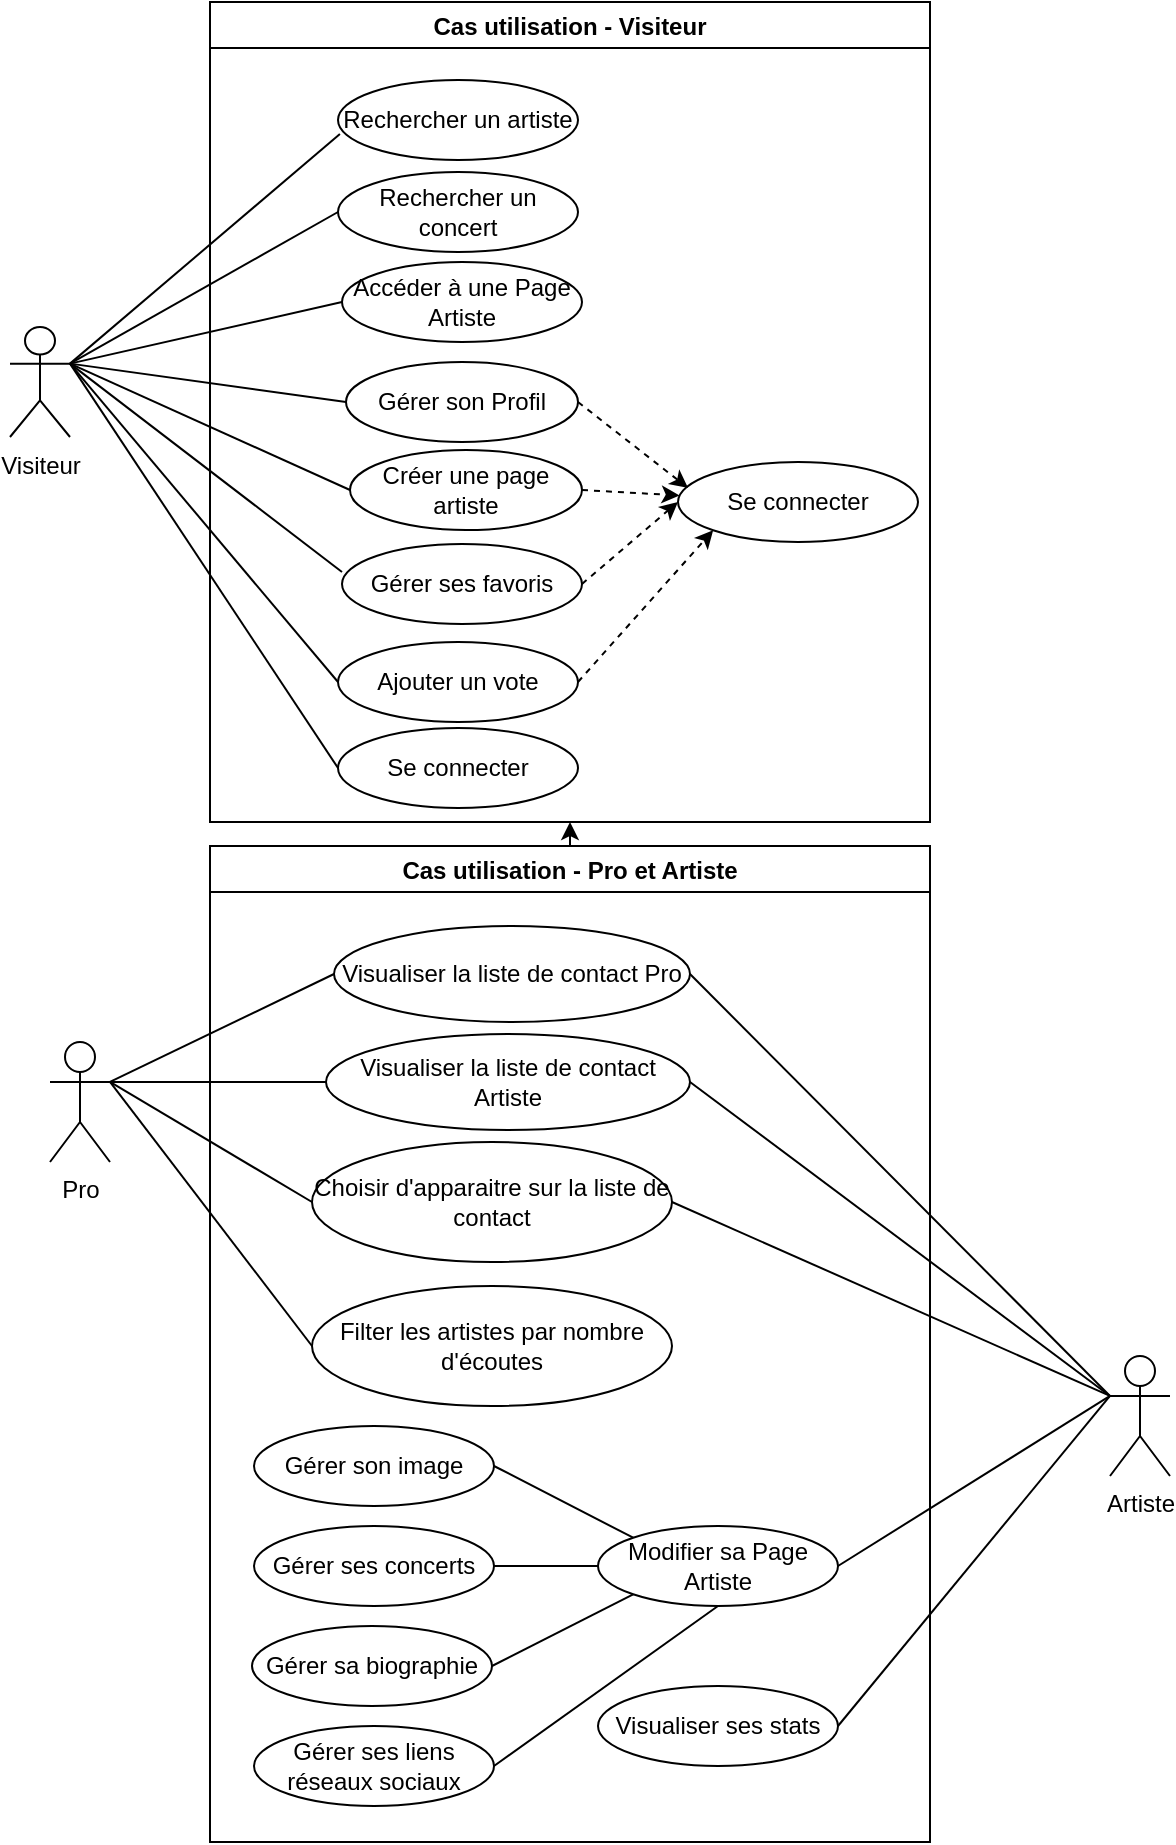 <mxfile version="16.5.1" type="device"><diagram id="0gJoJF1syZIJq2sYyarv" name="Page-1"><mxGraphModel dx="946" dy="672" grid="1" gridSize="10" guides="1" tooltips="1" connect="1" arrows="1" fold="1" page="1" pageScale="1" pageWidth="827" pageHeight="1169" math="0" shadow="0"><root><mxCell id="0"/><mxCell id="1" parent="0"/><mxCell id="32BOOsJMIFd5g4cBoluw-26" style="edgeStyle=none;rounded=0;orthogonalLoop=1;jettySize=auto;html=1;exitX=1;exitY=0.333;exitDx=0;exitDy=0;exitPerimeter=0;entryX=0.008;entryY=0.675;entryDx=0;entryDy=0;entryPerimeter=0;elbow=vertical;endArrow=none;endFill=0;" parent="1" source="32BOOsJMIFd5g4cBoluw-1" target="32BOOsJMIFd5g4cBoluw-23" edge="1"><mxGeometry relative="1" as="geometry"/></mxCell><mxCell id="32BOOsJMIFd5g4cBoluw-27" style="edgeStyle=none;rounded=0;orthogonalLoop=1;jettySize=auto;html=1;exitX=1;exitY=0.333;exitDx=0;exitDy=0;exitPerimeter=0;entryX=0;entryY=0.5;entryDx=0;entryDy=0;elbow=vertical;endArrow=none;endFill=0;" parent="1" source="32BOOsJMIFd5g4cBoluw-1" target="32BOOsJMIFd5g4cBoluw-6" edge="1"><mxGeometry relative="1" as="geometry"/></mxCell><mxCell id="32BOOsJMIFd5g4cBoluw-28" style="edgeStyle=none;rounded=0;orthogonalLoop=1;jettySize=auto;html=1;exitX=1;exitY=0.333;exitDx=0;exitDy=0;exitPerimeter=0;entryX=0;entryY=0.5;entryDx=0;entryDy=0;elbow=vertical;endArrow=none;endFill=0;" parent="1" source="32BOOsJMIFd5g4cBoluw-1" target="32BOOsJMIFd5g4cBoluw-10" edge="1"><mxGeometry relative="1" as="geometry"/></mxCell><mxCell id="32BOOsJMIFd5g4cBoluw-29" value="&lt;br&gt;" style="edgeStyle=none;rounded=0;orthogonalLoop=1;jettySize=auto;html=1;exitX=1;exitY=0.333;exitDx=0;exitDy=0;exitPerimeter=0;entryX=0;entryY=0.35;entryDx=0;entryDy=0;entryPerimeter=0;elbow=vertical;endArrow=none;endFill=0;" parent="1" source="32BOOsJMIFd5g4cBoluw-1" target="32BOOsJMIFd5g4cBoluw-11" edge="1"><mxGeometry relative="1" as="geometry"/></mxCell><mxCell id="32BOOsJMIFd5g4cBoluw-30" style="edgeStyle=none;rounded=0;orthogonalLoop=1;jettySize=auto;html=1;exitX=1;exitY=0.333;exitDx=0;exitDy=0;exitPerimeter=0;entryX=0;entryY=0.5;entryDx=0;entryDy=0;elbow=vertical;endArrow=none;endFill=0;" parent="1" source="32BOOsJMIFd5g4cBoluw-1" target="32BOOsJMIFd5g4cBoluw-12" edge="1"><mxGeometry relative="1" as="geometry"/></mxCell><mxCell id="32BOOsJMIFd5g4cBoluw-1" value="Visiteur" style="shape=umlActor;verticalLabelPosition=bottom;verticalAlign=top;html=1;outlineConnect=0;" parent="1" vertex="1"><mxGeometry x="60" y="192.5" width="30" height="55" as="geometry"/></mxCell><mxCell id="32BOOsJMIFd5g4cBoluw-4" value="Cas utilisation - Visiteur" style="swimlane;" parent="1" vertex="1"><mxGeometry x="160" y="30" width="360" height="410" as="geometry"/></mxCell><mxCell id="32BOOsJMIFd5g4cBoluw-6" value="Accéder à une Page Artiste" style="ellipse;whiteSpace=wrap;html=1;" parent="32BOOsJMIFd5g4cBoluw-4" vertex="1"><mxGeometry x="66" y="130" width="120" height="40" as="geometry"/></mxCell><mxCell id="32BOOsJMIFd5g4cBoluw-10" value="Gérer son Profil" style="ellipse;whiteSpace=wrap;html=1;" parent="32BOOsJMIFd5g4cBoluw-4" vertex="1"><mxGeometry x="68" y="180" width="116" height="40" as="geometry"/></mxCell><mxCell id="32BOOsJMIFd5g4cBoluw-11" value="Gérer ses favoris" style="ellipse;whiteSpace=wrap;html=1;" parent="32BOOsJMIFd5g4cBoluw-4" vertex="1"><mxGeometry x="66" y="271" width="120" height="40" as="geometry"/></mxCell><mxCell id="32BOOsJMIFd5g4cBoluw-60" style="edgeStyle=none;rounded=0;orthogonalLoop=1;jettySize=auto;html=1;exitX=1;exitY=0.5;exitDx=0;exitDy=0;entryX=0;entryY=1;entryDx=0;entryDy=0;dashed=1;endArrow=classic;endFill=1;elbow=vertical;" parent="32BOOsJMIFd5g4cBoluw-4" source="32BOOsJMIFd5g4cBoluw-12" target="32BOOsJMIFd5g4cBoluw-57" edge="1"><mxGeometry relative="1" as="geometry"/></mxCell><mxCell id="32BOOsJMIFd5g4cBoluw-12" value="Ajouter un vote" style="ellipse;whiteSpace=wrap;html=1;" parent="32BOOsJMIFd5g4cBoluw-4" vertex="1"><mxGeometry x="64" y="320" width="120" height="40" as="geometry"/></mxCell><mxCell id="32BOOsJMIFd5g4cBoluw-23" value="Rechercher un artiste" style="ellipse;whiteSpace=wrap;html=1;" parent="32BOOsJMIFd5g4cBoluw-4" vertex="1"><mxGeometry x="64" y="39" width="120" height="40" as="geometry"/></mxCell><mxCell id="32BOOsJMIFd5g4cBoluw-57" value="Se connecter" style="ellipse;whiteSpace=wrap;html=1;" parent="32BOOsJMIFd5g4cBoluw-4" vertex="1"><mxGeometry x="234" y="230" width="120" height="40" as="geometry"/></mxCell><mxCell id="32BOOsJMIFd5g4cBoluw-58" style="rounded=0;orthogonalLoop=1;jettySize=auto;html=1;exitX=1;exitY=0.5;exitDx=0;exitDy=0;dashed=1;elbow=vertical;entryX=0.042;entryY=0.325;entryDx=0;entryDy=0;entryPerimeter=0;" parent="32BOOsJMIFd5g4cBoluw-4" source="32BOOsJMIFd5g4cBoluw-10" target="32BOOsJMIFd5g4cBoluw-57" edge="1"><mxGeometry relative="1" as="geometry"><mxPoint x="240" y="210" as="targetPoint"/><mxPoint x="180" y="160" as="sourcePoint"/></mxGeometry></mxCell><mxCell id="32BOOsJMIFd5g4cBoluw-61" value="Se connecter" style="ellipse;whiteSpace=wrap;html=1;" parent="32BOOsJMIFd5g4cBoluw-4" vertex="1"><mxGeometry x="64" y="363" width="120" height="40" as="geometry"/></mxCell><mxCell id="JTEEYOqDUxc59lq9Li8A-1" value="Rechercher un concert" style="ellipse;whiteSpace=wrap;html=1;" parent="32BOOsJMIFd5g4cBoluw-4" vertex="1"><mxGeometry x="64" y="85" width="120" height="40" as="geometry"/></mxCell><mxCell id="32BOOsJMIFd5g4cBoluw-59" style="edgeStyle=none;rounded=0;orthogonalLoop=1;jettySize=auto;html=1;exitX=1;exitY=0.5;exitDx=0;exitDy=0;endArrow=classic;endFill=1;elbow=vertical;dashed=1;entryX=0;entryY=0.5;entryDx=0;entryDy=0;" parent="32BOOsJMIFd5g4cBoluw-4" source="32BOOsJMIFd5g4cBoluw-11" target="32BOOsJMIFd5g4cBoluw-57" edge="1"><mxGeometry relative="1" as="geometry"><mxPoint x="230" y="250" as="targetPoint"/></mxGeometry></mxCell><mxCell id="NGSJ6VPUcCBFO2y1gG6y-1" value="Créer une page artiste" style="ellipse;whiteSpace=wrap;html=1;" parent="32BOOsJMIFd5g4cBoluw-4" vertex="1"><mxGeometry x="70" y="224" width="116" height="40" as="geometry"/></mxCell><mxCell id="NGSJ6VPUcCBFO2y1gG6y-2" style="rounded=0;orthogonalLoop=1;jettySize=auto;html=1;exitX=1;exitY=0.5;exitDx=0;exitDy=0;dashed=1;elbow=vertical;" parent="32BOOsJMIFd5g4cBoluw-4" source="NGSJ6VPUcCBFO2y1gG6y-1" target="32BOOsJMIFd5g4cBoluw-57" edge="1"><mxGeometry relative="1" as="geometry"><mxPoint x="230" y="253" as="targetPoint"/><mxPoint x="194" y="210" as="sourcePoint"/></mxGeometry></mxCell><mxCell id="32BOOsJMIFd5g4cBoluw-34" style="edgeStyle=none;rounded=0;orthogonalLoop=1;jettySize=auto;html=1;exitX=0;exitY=0.333;exitDx=0;exitDy=0;exitPerimeter=0;entryX=1;entryY=0.5;entryDx=0;entryDy=0;elbow=vertical;endArrow=none;endFill=0;" parent="1" source="32BOOsJMIFd5g4cBoluw-41" target="32BOOsJMIFd5g4cBoluw-143" edge="1"><mxGeometry relative="1" as="geometry"><mxPoint x="210.96" y="917" as="targetPoint"/></mxGeometry></mxCell><mxCell id="JTEEYOqDUxc59lq9Li8A-25" style="rounded=0;orthogonalLoop=1;jettySize=auto;html=1;exitX=0;exitY=0.333;exitDx=0;exitDy=0;exitPerimeter=0;entryX=1;entryY=0.5;entryDx=0;entryDy=0;endArrow=none;endFill=0;" parent="1" source="32BOOsJMIFd5g4cBoluw-41" target="32BOOsJMIFd5g4cBoluw-148" edge="1"><mxGeometry relative="1" as="geometry"/></mxCell><mxCell id="32BOOsJMIFd5g4cBoluw-41" value="Artiste" style="shape=umlActor;verticalLabelPosition=bottom;verticalAlign=top;html=1;outlineConnect=0;" parent="1" vertex="1"><mxGeometry x="610" y="707" width="30" height="60" as="geometry"/></mxCell><mxCell id="32BOOsJMIFd5g4cBoluw-62" style="edgeStyle=none;rounded=0;orthogonalLoop=1;jettySize=auto;html=1;exitX=1;exitY=0.333;exitDx=0;exitDy=0;exitPerimeter=0;entryX=0;entryY=0.5;entryDx=0;entryDy=0;elbow=vertical;endArrow=none;endFill=0;" parent="1" source="32BOOsJMIFd5g4cBoluw-1" target="32BOOsJMIFd5g4cBoluw-61" edge="1"><mxGeometry relative="1" as="geometry"><mxPoint x="100" y="275" as="sourcePoint"/><mxPoint x="250" y="350" as="targetPoint"/></mxGeometry></mxCell><mxCell id="32BOOsJMIFd5g4cBoluw-132" style="edgeStyle=none;rounded=0;orthogonalLoop=1;jettySize=auto;html=1;exitX=1;exitY=0.333;exitDx=0;exitDy=0;exitPerimeter=0;entryX=0;entryY=0.5;entryDx=0;entryDy=0;endArrow=none;endFill=0;elbow=vertical;" parent="1" source="32BOOsJMIFd5g4cBoluw-86" target="32BOOsJMIFd5g4cBoluw-131" edge="1"><mxGeometry relative="1" as="geometry"/></mxCell><mxCell id="32BOOsJMIFd5g4cBoluw-136" style="edgeStyle=none;rounded=0;orthogonalLoop=1;jettySize=auto;html=1;exitX=1;exitY=0.333;exitDx=0;exitDy=0;exitPerimeter=0;entryX=0;entryY=0.5;entryDx=0;entryDy=0;endArrow=none;endFill=0;elbow=vertical;" parent="1" source="32BOOsJMIFd5g4cBoluw-86" target="32BOOsJMIFd5g4cBoluw-130" edge="1"><mxGeometry relative="1" as="geometry"/></mxCell><mxCell id="32BOOsJMIFd5g4cBoluw-144" style="edgeStyle=none;rounded=0;orthogonalLoop=1;jettySize=auto;html=1;exitX=1;exitY=0.333;exitDx=0;exitDy=0;exitPerimeter=0;entryX=0;entryY=0.5;entryDx=0;entryDy=0;endArrow=none;endFill=0;elbow=vertical;" parent="1" source="32BOOsJMIFd5g4cBoluw-86" target="32BOOsJMIFd5g4cBoluw-143" edge="1"><mxGeometry relative="1" as="geometry"/></mxCell><mxCell id="32BOOsJMIFd5g4cBoluw-86" value="Pro" style="shape=umlActor;verticalLabelPosition=bottom;verticalAlign=top;html=1;outlineConnect=0;" parent="1" vertex="1"><mxGeometry x="80" y="550" width="30" height="60" as="geometry"/></mxCell><mxCell id="JTEEYOqDUxc59lq9Li8A-34" style="edgeStyle=none;rounded=0;orthogonalLoop=1;jettySize=auto;html=1;exitX=0.5;exitY=0;exitDx=0;exitDy=0;entryX=0.5;entryY=1;entryDx=0;entryDy=0;endArrow=classic;endFill=1;" parent="1" source="32BOOsJMIFd5g4cBoluw-87" target="32BOOsJMIFd5g4cBoluw-4" edge="1"><mxGeometry relative="1" as="geometry"/></mxCell><mxCell id="32BOOsJMIFd5g4cBoluw-87" value="Cas utilisation - Pro et Artiste" style="swimlane;" parent="1" vertex="1"><mxGeometry x="160" y="452" width="360" height="498" as="geometry"/></mxCell><mxCell id="32BOOsJMIFd5g4cBoluw-130" value="Choisir d'apparaitre sur la liste de contact" style="ellipse;whiteSpace=wrap;html=1;" parent="32BOOsJMIFd5g4cBoluw-87" vertex="1"><mxGeometry x="51" y="148" width="180" height="60" as="geometry"/></mxCell><mxCell id="32BOOsJMIFd5g4cBoluw-131" value="Visualiser la liste de contact Pro" style="ellipse;whiteSpace=wrap;html=1;" parent="32BOOsJMIFd5g4cBoluw-87" vertex="1"><mxGeometry x="62" y="40" width="178" height="48" as="geometry"/></mxCell><mxCell id="32BOOsJMIFd5g4cBoluw-143" value="Visualiser la liste de contact Artiste" style="ellipse;whiteSpace=wrap;html=1;" parent="32BOOsJMIFd5g4cBoluw-87" vertex="1"><mxGeometry x="58" y="94" width="182" height="48" as="geometry"/></mxCell><mxCell id="JTEEYOqDUxc59lq9Li8A-8" value="Filter les artistes par nombre d'écoutes" style="ellipse;whiteSpace=wrap;html=1;" parent="32BOOsJMIFd5g4cBoluw-87" vertex="1"><mxGeometry x="51" y="220" width="180" height="60" as="geometry"/></mxCell><mxCell id="32BOOsJMIFd5g4cBoluw-44" value="Modifier sa Page Artiste" style="ellipse;whiteSpace=wrap;html=1;" parent="32BOOsJMIFd5g4cBoluw-87" vertex="1"><mxGeometry x="194" y="340" width="120" height="40" as="geometry"/></mxCell><mxCell id="JTEEYOqDUxc59lq9Li8A-26" style="edgeStyle=none;rounded=0;orthogonalLoop=1;jettySize=auto;html=1;exitX=1;exitY=0.5;exitDx=0;exitDy=0;entryX=0;entryY=0;entryDx=0;entryDy=0;endArrow=none;endFill=0;" parent="32BOOsJMIFd5g4cBoluw-87" source="32BOOsJMIFd5g4cBoluw-48" target="32BOOsJMIFd5g4cBoluw-44" edge="1"><mxGeometry relative="1" as="geometry"/></mxCell><mxCell id="32BOOsJMIFd5g4cBoluw-48" value="Gérer son image" style="ellipse;whiteSpace=wrap;html=1;" parent="32BOOsJMIFd5g4cBoluw-87" vertex="1"><mxGeometry x="22" y="290" width="120" height="40" as="geometry"/></mxCell><mxCell id="JTEEYOqDUxc59lq9Li8A-27" style="edgeStyle=none;rounded=0;orthogonalLoop=1;jettySize=auto;html=1;exitX=1;exitY=0.5;exitDx=0;exitDy=0;entryX=0;entryY=0.5;entryDx=0;entryDy=0;endArrow=none;endFill=0;" parent="32BOOsJMIFd5g4cBoluw-87" source="32BOOsJMIFd5g4cBoluw-50" target="32BOOsJMIFd5g4cBoluw-44" edge="1"><mxGeometry relative="1" as="geometry"/></mxCell><mxCell id="32BOOsJMIFd5g4cBoluw-50" value="Gérer ses concerts" style="ellipse;whiteSpace=wrap;html=1;" parent="32BOOsJMIFd5g4cBoluw-87" vertex="1"><mxGeometry x="22" y="340" width="120" height="40" as="geometry"/></mxCell><mxCell id="JTEEYOqDUxc59lq9Li8A-28" style="edgeStyle=none;rounded=0;orthogonalLoop=1;jettySize=auto;html=1;exitX=1;exitY=0.5;exitDx=0;exitDy=0;entryX=0;entryY=1;entryDx=0;entryDy=0;endArrow=none;endFill=0;" parent="32BOOsJMIFd5g4cBoluw-87" source="32BOOsJMIFd5g4cBoluw-52" target="32BOOsJMIFd5g4cBoluw-44" edge="1"><mxGeometry relative="1" as="geometry"/></mxCell><mxCell id="32BOOsJMIFd5g4cBoluw-52" value="Gérer sa biographie" style="ellipse;whiteSpace=wrap;html=1;" parent="32BOOsJMIFd5g4cBoluw-87" vertex="1"><mxGeometry x="21" y="390" width="120" height="40" as="geometry"/></mxCell><mxCell id="JTEEYOqDUxc59lq9Li8A-29" style="edgeStyle=none;rounded=0;orthogonalLoop=1;jettySize=auto;html=1;exitX=1;exitY=0.5;exitDx=0;exitDy=0;entryX=0.5;entryY=1;entryDx=0;entryDy=0;endArrow=none;endFill=0;" parent="32BOOsJMIFd5g4cBoluw-87" source="32BOOsJMIFd5g4cBoluw-54" target="32BOOsJMIFd5g4cBoluw-44" edge="1"><mxGeometry relative="1" as="geometry"/></mxCell><mxCell id="32BOOsJMIFd5g4cBoluw-54" value="Gérer ses liens réseaux sociaux" style="ellipse;whiteSpace=wrap;html=1;" parent="32BOOsJMIFd5g4cBoluw-87" vertex="1"><mxGeometry x="22" y="440" width="120" height="40" as="geometry"/></mxCell><mxCell id="32BOOsJMIFd5g4cBoluw-148" value="Visualiser ses stats" style="ellipse;whiteSpace=wrap;html=1;" parent="32BOOsJMIFd5g4cBoluw-87" vertex="1"><mxGeometry x="194" y="420" width="120" height="40" as="geometry"/></mxCell><mxCell id="32BOOsJMIFd5g4cBoluw-105" style="edgeStyle=none;rounded=0;orthogonalLoop=1;jettySize=auto;html=1;exitX=0;exitY=0.333;exitDx=0;exitDy=0;exitPerimeter=0;elbow=vertical;endArrow=none;endFill=0;entryX=1;entryY=0.5;entryDx=0;entryDy=0;" parent="1" source="32BOOsJMIFd5g4cBoluw-41" target="32BOOsJMIFd5g4cBoluw-131" edge="1"><mxGeometry relative="1" as="geometry"><mxPoint x="130" y="1515" as="sourcePoint"/><mxPoint x="210" y="700" as="targetPoint"/></mxGeometry></mxCell><mxCell id="JTEEYOqDUxc59lq9Li8A-2" style="edgeStyle=none;rounded=0;orthogonalLoop=1;jettySize=auto;html=1;exitX=1;exitY=0.333;exitDx=0;exitDy=0;exitPerimeter=0;entryX=0;entryY=0.5;entryDx=0;entryDy=0;elbow=vertical;endArrow=none;endFill=0;" parent="1" source="32BOOsJMIFd5g4cBoluw-1" target="JTEEYOqDUxc59lq9Li8A-1" edge="1"><mxGeometry relative="1" as="geometry"><mxPoint x="100" y="275.833" as="sourcePoint"/><mxPoint x="254.96" y="137" as="targetPoint"/></mxGeometry></mxCell><mxCell id="JTEEYOqDUxc59lq9Li8A-9" style="edgeStyle=none;rounded=0;orthogonalLoop=1;jettySize=auto;html=1;exitX=1;exitY=0.333;exitDx=0;exitDy=0;exitPerimeter=0;entryX=0;entryY=0.5;entryDx=0;entryDy=0;endArrow=none;endFill=0;elbow=vertical;" parent="1" source="32BOOsJMIFd5g4cBoluw-86" target="JTEEYOqDUxc59lq9Li8A-8" edge="1"><mxGeometry relative="1" as="geometry"><mxPoint x="120" y="598" as="sourcePoint"/><mxPoint x="226" y="658" as="targetPoint"/></mxGeometry></mxCell><mxCell id="JTEEYOqDUxc59lq9Li8A-22" style="edgeStyle=none;rounded=0;orthogonalLoop=1;jettySize=auto;html=1;exitX=0;exitY=0.333;exitDx=0;exitDy=0;exitPerimeter=0;entryX=1;entryY=0.5;entryDx=0;entryDy=0;elbow=vertical;endArrow=none;endFill=0;" parent="1" source="32BOOsJMIFd5g4cBoluw-41" target="32BOOsJMIFd5g4cBoluw-130" edge="1"><mxGeometry relative="1" as="geometry"><mxPoint x="730" y="700" as="sourcePoint"/><mxPoint x="504" y="972" as="targetPoint"/></mxGeometry></mxCell><mxCell id="JTEEYOqDUxc59lq9Li8A-23" value="" style="edgeStyle=none;rounded=0;orthogonalLoop=1;jettySize=auto;html=1;exitX=0;exitY=0.333;exitDx=0;exitDy=0;exitPerimeter=0;entryX=1;entryY=0.5;entryDx=0;entryDy=0;elbow=vertical;endArrow=none;endFill=0;" parent="1" source="32BOOsJMIFd5g4cBoluw-41" target="32BOOsJMIFd5g4cBoluw-44" edge="1"><mxGeometry relative="1" as="geometry"><mxPoint x="720" y="690" as="sourcePoint"/><mxPoint x="250" y="870" as="targetPoint"/></mxGeometry></mxCell><mxCell id="NGSJ6VPUcCBFO2y1gG6y-3" style="edgeStyle=none;rounded=0;orthogonalLoop=1;jettySize=auto;html=1;exitX=1;exitY=0.333;exitDx=0;exitDy=0;exitPerimeter=0;entryX=0;entryY=0.5;entryDx=0;entryDy=0;elbow=vertical;endArrow=none;endFill=0;" parent="1" source="32BOOsJMIFd5g4cBoluw-1" target="NGSJ6VPUcCBFO2y1gG6y-1" edge="1"><mxGeometry relative="1" as="geometry"><mxPoint x="100" y="220.833" as="sourcePoint"/><mxPoint x="238" y="240" as="targetPoint"/></mxGeometry></mxCell></root></mxGraphModel></diagram></mxfile>